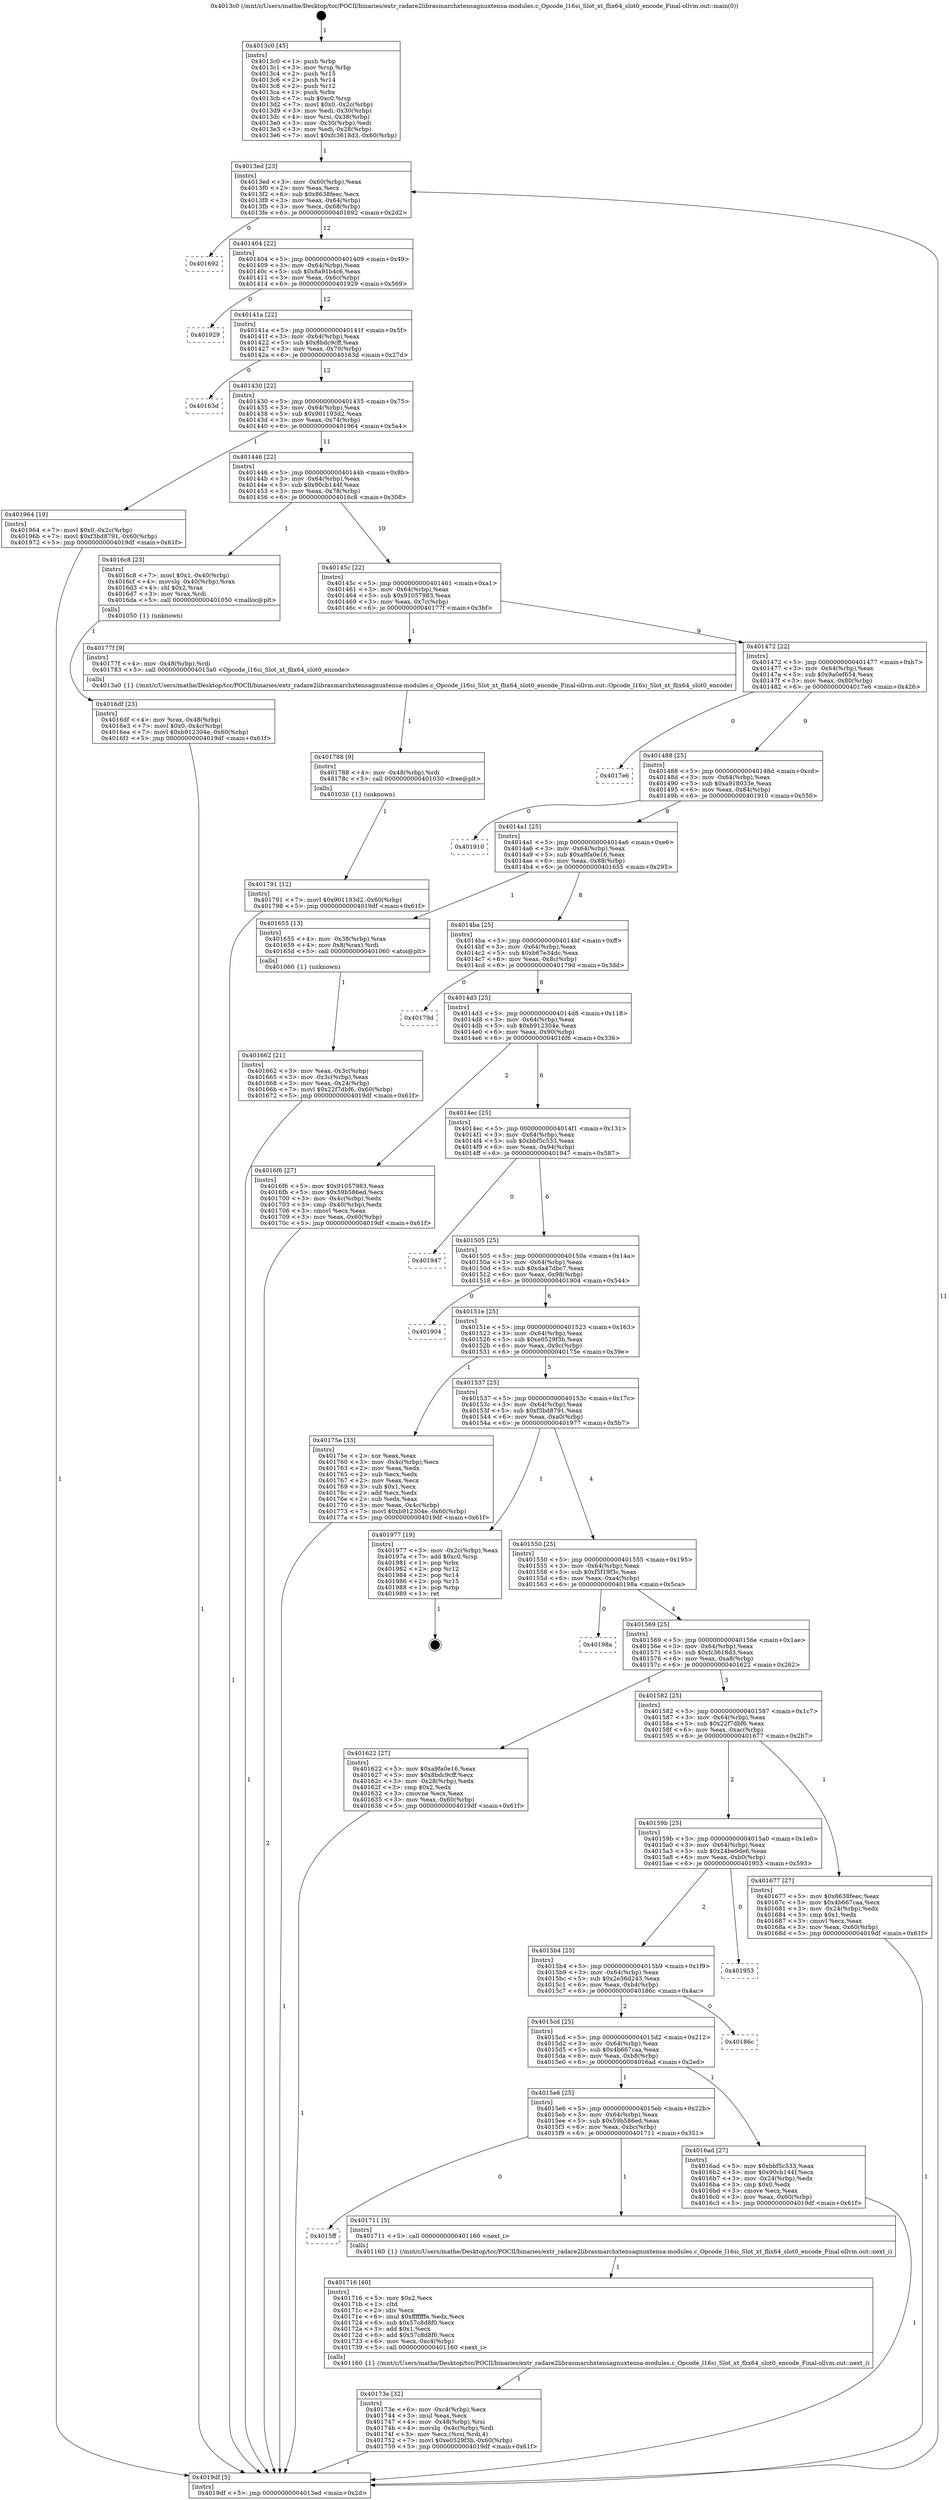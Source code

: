 digraph "0x4013c0" {
  label = "0x4013c0 (/mnt/c/Users/mathe/Desktop/tcc/POCII/binaries/extr_radare2librasmarchxtensagnuxtensa-modules.c_Opcode_l16si_Slot_xt_flix64_slot0_encode_Final-ollvm.out::main(0))"
  labelloc = "t"
  node[shape=record]

  Entry [label="",width=0.3,height=0.3,shape=circle,fillcolor=black,style=filled]
  "0x4013ed" [label="{
     0x4013ed [23]\l
     | [instrs]\l
     &nbsp;&nbsp;0x4013ed \<+3\>: mov -0x60(%rbp),%eax\l
     &nbsp;&nbsp;0x4013f0 \<+2\>: mov %eax,%ecx\l
     &nbsp;&nbsp;0x4013f2 \<+6\>: sub $0x8638feec,%ecx\l
     &nbsp;&nbsp;0x4013f8 \<+3\>: mov %eax,-0x64(%rbp)\l
     &nbsp;&nbsp;0x4013fb \<+3\>: mov %ecx,-0x68(%rbp)\l
     &nbsp;&nbsp;0x4013fe \<+6\>: je 0000000000401692 \<main+0x2d2\>\l
  }"]
  "0x401692" [label="{
     0x401692\l
  }", style=dashed]
  "0x401404" [label="{
     0x401404 [22]\l
     | [instrs]\l
     &nbsp;&nbsp;0x401404 \<+5\>: jmp 0000000000401409 \<main+0x49\>\l
     &nbsp;&nbsp;0x401409 \<+3\>: mov -0x64(%rbp),%eax\l
     &nbsp;&nbsp;0x40140c \<+5\>: sub $0x8a91b4c6,%eax\l
     &nbsp;&nbsp;0x401411 \<+3\>: mov %eax,-0x6c(%rbp)\l
     &nbsp;&nbsp;0x401414 \<+6\>: je 0000000000401929 \<main+0x569\>\l
  }"]
  Exit [label="",width=0.3,height=0.3,shape=circle,fillcolor=black,style=filled,peripheries=2]
  "0x401929" [label="{
     0x401929\l
  }", style=dashed]
  "0x40141a" [label="{
     0x40141a [22]\l
     | [instrs]\l
     &nbsp;&nbsp;0x40141a \<+5\>: jmp 000000000040141f \<main+0x5f\>\l
     &nbsp;&nbsp;0x40141f \<+3\>: mov -0x64(%rbp),%eax\l
     &nbsp;&nbsp;0x401422 \<+5\>: sub $0x8bdc9cff,%eax\l
     &nbsp;&nbsp;0x401427 \<+3\>: mov %eax,-0x70(%rbp)\l
     &nbsp;&nbsp;0x40142a \<+6\>: je 000000000040163d \<main+0x27d\>\l
  }"]
  "0x401791" [label="{
     0x401791 [12]\l
     | [instrs]\l
     &nbsp;&nbsp;0x401791 \<+7\>: movl $0x901193d2,-0x60(%rbp)\l
     &nbsp;&nbsp;0x401798 \<+5\>: jmp 00000000004019df \<main+0x61f\>\l
  }"]
  "0x40163d" [label="{
     0x40163d\l
  }", style=dashed]
  "0x401430" [label="{
     0x401430 [22]\l
     | [instrs]\l
     &nbsp;&nbsp;0x401430 \<+5\>: jmp 0000000000401435 \<main+0x75\>\l
     &nbsp;&nbsp;0x401435 \<+3\>: mov -0x64(%rbp),%eax\l
     &nbsp;&nbsp;0x401438 \<+5\>: sub $0x901193d2,%eax\l
     &nbsp;&nbsp;0x40143d \<+3\>: mov %eax,-0x74(%rbp)\l
     &nbsp;&nbsp;0x401440 \<+6\>: je 0000000000401964 \<main+0x5a4\>\l
  }"]
  "0x401788" [label="{
     0x401788 [9]\l
     | [instrs]\l
     &nbsp;&nbsp;0x401788 \<+4\>: mov -0x48(%rbp),%rdi\l
     &nbsp;&nbsp;0x40178c \<+5\>: call 0000000000401030 \<free@plt\>\l
     | [calls]\l
     &nbsp;&nbsp;0x401030 \{1\} (unknown)\l
  }"]
  "0x401964" [label="{
     0x401964 [19]\l
     | [instrs]\l
     &nbsp;&nbsp;0x401964 \<+7\>: movl $0x0,-0x2c(%rbp)\l
     &nbsp;&nbsp;0x40196b \<+7\>: movl $0xf3bd8791,-0x60(%rbp)\l
     &nbsp;&nbsp;0x401972 \<+5\>: jmp 00000000004019df \<main+0x61f\>\l
  }"]
  "0x401446" [label="{
     0x401446 [22]\l
     | [instrs]\l
     &nbsp;&nbsp;0x401446 \<+5\>: jmp 000000000040144b \<main+0x8b\>\l
     &nbsp;&nbsp;0x40144b \<+3\>: mov -0x64(%rbp),%eax\l
     &nbsp;&nbsp;0x40144e \<+5\>: sub $0x90cb144f,%eax\l
     &nbsp;&nbsp;0x401453 \<+3\>: mov %eax,-0x78(%rbp)\l
     &nbsp;&nbsp;0x401456 \<+6\>: je 00000000004016c8 \<main+0x308\>\l
  }"]
  "0x40173e" [label="{
     0x40173e [32]\l
     | [instrs]\l
     &nbsp;&nbsp;0x40173e \<+6\>: mov -0xc4(%rbp),%ecx\l
     &nbsp;&nbsp;0x401744 \<+3\>: imul %eax,%ecx\l
     &nbsp;&nbsp;0x401747 \<+4\>: mov -0x48(%rbp),%rsi\l
     &nbsp;&nbsp;0x40174b \<+4\>: movslq -0x4c(%rbp),%rdi\l
     &nbsp;&nbsp;0x40174f \<+3\>: mov %ecx,(%rsi,%rdi,4)\l
     &nbsp;&nbsp;0x401752 \<+7\>: movl $0xe0529f3b,-0x60(%rbp)\l
     &nbsp;&nbsp;0x401759 \<+5\>: jmp 00000000004019df \<main+0x61f\>\l
  }"]
  "0x4016c8" [label="{
     0x4016c8 [23]\l
     | [instrs]\l
     &nbsp;&nbsp;0x4016c8 \<+7\>: movl $0x1,-0x40(%rbp)\l
     &nbsp;&nbsp;0x4016cf \<+4\>: movslq -0x40(%rbp),%rax\l
     &nbsp;&nbsp;0x4016d3 \<+4\>: shl $0x2,%rax\l
     &nbsp;&nbsp;0x4016d7 \<+3\>: mov %rax,%rdi\l
     &nbsp;&nbsp;0x4016da \<+5\>: call 0000000000401050 \<malloc@plt\>\l
     | [calls]\l
     &nbsp;&nbsp;0x401050 \{1\} (unknown)\l
  }"]
  "0x40145c" [label="{
     0x40145c [22]\l
     | [instrs]\l
     &nbsp;&nbsp;0x40145c \<+5\>: jmp 0000000000401461 \<main+0xa1\>\l
     &nbsp;&nbsp;0x401461 \<+3\>: mov -0x64(%rbp),%eax\l
     &nbsp;&nbsp;0x401464 \<+5\>: sub $0x91057983,%eax\l
     &nbsp;&nbsp;0x401469 \<+3\>: mov %eax,-0x7c(%rbp)\l
     &nbsp;&nbsp;0x40146c \<+6\>: je 000000000040177f \<main+0x3bf\>\l
  }"]
  "0x401716" [label="{
     0x401716 [40]\l
     | [instrs]\l
     &nbsp;&nbsp;0x401716 \<+5\>: mov $0x2,%ecx\l
     &nbsp;&nbsp;0x40171b \<+1\>: cltd\l
     &nbsp;&nbsp;0x40171c \<+2\>: idiv %ecx\l
     &nbsp;&nbsp;0x40171e \<+6\>: imul $0xfffffffe,%edx,%ecx\l
     &nbsp;&nbsp;0x401724 \<+6\>: sub $0x57c8d8f0,%ecx\l
     &nbsp;&nbsp;0x40172a \<+3\>: add $0x1,%ecx\l
     &nbsp;&nbsp;0x40172d \<+6\>: add $0x57c8d8f0,%ecx\l
     &nbsp;&nbsp;0x401733 \<+6\>: mov %ecx,-0xc4(%rbp)\l
     &nbsp;&nbsp;0x401739 \<+5\>: call 0000000000401160 \<next_i\>\l
     | [calls]\l
     &nbsp;&nbsp;0x401160 \{1\} (/mnt/c/Users/mathe/Desktop/tcc/POCII/binaries/extr_radare2librasmarchxtensagnuxtensa-modules.c_Opcode_l16si_Slot_xt_flix64_slot0_encode_Final-ollvm.out::next_i)\l
  }"]
  "0x40177f" [label="{
     0x40177f [9]\l
     | [instrs]\l
     &nbsp;&nbsp;0x40177f \<+4\>: mov -0x48(%rbp),%rdi\l
     &nbsp;&nbsp;0x401783 \<+5\>: call 00000000004013a0 \<Opcode_l16si_Slot_xt_flix64_slot0_encode\>\l
     | [calls]\l
     &nbsp;&nbsp;0x4013a0 \{1\} (/mnt/c/Users/mathe/Desktop/tcc/POCII/binaries/extr_radare2librasmarchxtensagnuxtensa-modules.c_Opcode_l16si_Slot_xt_flix64_slot0_encode_Final-ollvm.out::Opcode_l16si_Slot_xt_flix64_slot0_encode)\l
  }"]
  "0x401472" [label="{
     0x401472 [22]\l
     | [instrs]\l
     &nbsp;&nbsp;0x401472 \<+5\>: jmp 0000000000401477 \<main+0xb7\>\l
     &nbsp;&nbsp;0x401477 \<+3\>: mov -0x64(%rbp),%eax\l
     &nbsp;&nbsp;0x40147a \<+5\>: sub $0x9a0ef654,%eax\l
     &nbsp;&nbsp;0x40147f \<+3\>: mov %eax,-0x80(%rbp)\l
     &nbsp;&nbsp;0x401482 \<+6\>: je 00000000004017e6 \<main+0x426\>\l
  }"]
  "0x4015ff" [label="{
     0x4015ff\l
  }", style=dashed]
  "0x4017e6" [label="{
     0x4017e6\l
  }", style=dashed]
  "0x401488" [label="{
     0x401488 [25]\l
     | [instrs]\l
     &nbsp;&nbsp;0x401488 \<+5\>: jmp 000000000040148d \<main+0xcd\>\l
     &nbsp;&nbsp;0x40148d \<+3\>: mov -0x64(%rbp),%eax\l
     &nbsp;&nbsp;0x401490 \<+5\>: sub $0xa918033e,%eax\l
     &nbsp;&nbsp;0x401495 \<+6\>: mov %eax,-0x84(%rbp)\l
     &nbsp;&nbsp;0x40149b \<+6\>: je 0000000000401910 \<main+0x550\>\l
  }"]
  "0x401711" [label="{
     0x401711 [5]\l
     | [instrs]\l
     &nbsp;&nbsp;0x401711 \<+5\>: call 0000000000401160 \<next_i\>\l
     | [calls]\l
     &nbsp;&nbsp;0x401160 \{1\} (/mnt/c/Users/mathe/Desktop/tcc/POCII/binaries/extr_radare2librasmarchxtensagnuxtensa-modules.c_Opcode_l16si_Slot_xt_flix64_slot0_encode_Final-ollvm.out::next_i)\l
  }"]
  "0x401910" [label="{
     0x401910\l
  }", style=dashed]
  "0x4014a1" [label="{
     0x4014a1 [25]\l
     | [instrs]\l
     &nbsp;&nbsp;0x4014a1 \<+5\>: jmp 00000000004014a6 \<main+0xe6\>\l
     &nbsp;&nbsp;0x4014a6 \<+3\>: mov -0x64(%rbp),%eax\l
     &nbsp;&nbsp;0x4014a9 \<+5\>: sub $0xa9fa0e16,%eax\l
     &nbsp;&nbsp;0x4014ae \<+6\>: mov %eax,-0x88(%rbp)\l
     &nbsp;&nbsp;0x4014b4 \<+6\>: je 0000000000401655 \<main+0x295\>\l
  }"]
  "0x4016df" [label="{
     0x4016df [23]\l
     | [instrs]\l
     &nbsp;&nbsp;0x4016df \<+4\>: mov %rax,-0x48(%rbp)\l
     &nbsp;&nbsp;0x4016e3 \<+7\>: movl $0x0,-0x4c(%rbp)\l
     &nbsp;&nbsp;0x4016ea \<+7\>: movl $0xb912304e,-0x60(%rbp)\l
     &nbsp;&nbsp;0x4016f1 \<+5\>: jmp 00000000004019df \<main+0x61f\>\l
  }"]
  "0x401655" [label="{
     0x401655 [13]\l
     | [instrs]\l
     &nbsp;&nbsp;0x401655 \<+4\>: mov -0x38(%rbp),%rax\l
     &nbsp;&nbsp;0x401659 \<+4\>: mov 0x8(%rax),%rdi\l
     &nbsp;&nbsp;0x40165d \<+5\>: call 0000000000401060 \<atoi@plt\>\l
     | [calls]\l
     &nbsp;&nbsp;0x401060 \{1\} (unknown)\l
  }"]
  "0x4014ba" [label="{
     0x4014ba [25]\l
     | [instrs]\l
     &nbsp;&nbsp;0x4014ba \<+5\>: jmp 00000000004014bf \<main+0xff\>\l
     &nbsp;&nbsp;0x4014bf \<+3\>: mov -0x64(%rbp),%eax\l
     &nbsp;&nbsp;0x4014c2 \<+5\>: sub $0xb67e34dc,%eax\l
     &nbsp;&nbsp;0x4014c7 \<+6\>: mov %eax,-0x8c(%rbp)\l
     &nbsp;&nbsp;0x4014cd \<+6\>: je 000000000040179d \<main+0x3dd\>\l
  }"]
  "0x4015e6" [label="{
     0x4015e6 [25]\l
     | [instrs]\l
     &nbsp;&nbsp;0x4015e6 \<+5\>: jmp 00000000004015eb \<main+0x22b\>\l
     &nbsp;&nbsp;0x4015eb \<+3\>: mov -0x64(%rbp),%eax\l
     &nbsp;&nbsp;0x4015ee \<+5\>: sub $0x59b586ed,%eax\l
     &nbsp;&nbsp;0x4015f3 \<+6\>: mov %eax,-0xbc(%rbp)\l
     &nbsp;&nbsp;0x4015f9 \<+6\>: je 0000000000401711 \<main+0x351\>\l
  }"]
  "0x40179d" [label="{
     0x40179d\l
  }", style=dashed]
  "0x4014d3" [label="{
     0x4014d3 [25]\l
     | [instrs]\l
     &nbsp;&nbsp;0x4014d3 \<+5\>: jmp 00000000004014d8 \<main+0x118\>\l
     &nbsp;&nbsp;0x4014d8 \<+3\>: mov -0x64(%rbp),%eax\l
     &nbsp;&nbsp;0x4014db \<+5\>: sub $0xb912304e,%eax\l
     &nbsp;&nbsp;0x4014e0 \<+6\>: mov %eax,-0x90(%rbp)\l
     &nbsp;&nbsp;0x4014e6 \<+6\>: je 00000000004016f6 \<main+0x336\>\l
  }"]
  "0x4016ad" [label="{
     0x4016ad [27]\l
     | [instrs]\l
     &nbsp;&nbsp;0x4016ad \<+5\>: mov $0xbbf5c533,%eax\l
     &nbsp;&nbsp;0x4016b2 \<+5\>: mov $0x90cb144f,%ecx\l
     &nbsp;&nbsp;0x4016b7 \<+3\>: mov -0x24(%rbp),%edx\l
     &nbsp;&nbsp;0x4016ba \<+3\>: cmp $0x0,%edx\l
     &nbsp;&nbsp;0x4016bd \<+3\>: cmove %ecx,%eax\l
     &nbsp;&nbsp;0x4016c0 \<+3\>: mov %eax,-0x60(%rbp)\l
     &nbsp;&nbsp;0x4016c3 \<+5\>: jmp 00000000004019df \<main+0x61f\>\l
  }"]
  "0x4016f6" [label="{
     0x4016f6 [27]\l
     | [instrs]\l
     &nbsp;&nbsp;0x4016f6 \<+5\>: mov $0x91057983,%eax\l
     &nbsp;&nbsp;0x4016fb \<+5\>: mov $0x59b586ed,%ecx\l
     &nbsp;&nbsp;0x401700 \<+3\>: mov -0x4c(%rbp),%edx\l
     &nbsp;&nbsp;0x401703 \<+3\>: cmp -0x40(%rbp),%edx\l
     &nbsp;&nbsp;0x401706 \<+3\>: cmovl %ecx,%eax\l
     &nbsp;&nbsp;0x401709 \<+3\>: mov %eax,-0x60(%rbp)\l
     &nbsp;&nbsp;0x40170c \<+5\>: jmp 00000000004019df \<main+0x61f\>\l
  }"]
  "0x4014ec" [label="{
     0x4014ec [25]\l
     | [instrs]\l
     &nbsp;&nbsp;0x4014ec \<+5\>: jmp 00000000004014f1 \<main+0x131\>\l
     &nbsp;&nbsp;0x4014f1 \<+3\>: mov -0x64(%rbp),%eax\l
     &nbsp;&nbsp;0x4014f4 \<+5\>: sub $0xbbf5c533,%eax\l
     &nbsp;&nbsp;0x4014f9 \<+6\>: mov %eax,-0x94(%rbp)\l
     &nbsp;&nbsp;0x4014ff \<+6\>: je 0000000000401947 \<main+0x587\>\l
  }"]
  "0x4015cd" [label="{
     0x4015cd [25]\l
     | [instrs]\l
     &nbsp;&nbsp;0x4015cd \<+5\>: jmp 00000000004015d2 \<main+0x212\>\l
     &nbsp;&nbsp;0x4015d2 \<+3\>: mov -0x64(%rbp),%eax\l
     &nbsp;&nbsp;0x4015d5 \<+5\>: sub $0x4b667caa,%eax\l
     &nbsp;&nbsp;0x4015da \<+6\>: mov %eax,-0xb8(%rbp)\l
     &nbsp;&nbsp;0x4015e0 \<+6\>: je 00000000004016ad \<main+0x2ed\>\l
  }"]
  "0x401947" [label="{
     0x401947\l
  }", style=dashed]
  "0x401505" [label="{
     0x401505 [25]\l
     | [instrs]\l
     &nbsp;&nbsp;0x401505 \<+5\>: jmp 000000000040150a \<main+0x14a\>\l
     &nbsp;&nbsp;0x40150a \<+3\>: mov -0x64(%rbp),%eax\l
     &nbsp;&nbsp;0x40150d \<+5\>: sub $0xda47dbc7,%eax\l
     &nbsp;&nbsp;0x401512 \<+6\>: mov %eax,-0x98(%rbp)\l
     &nbsp;&nbsp;0x401518 \<+6\>: je 0000000000401904 \<main+0x544\>\l
  }"]
  "0x40186c" [label="{
     0x40186c\l
  }", style=dashed]
  "0x401904" [label="{
     0x401904\l
  }", style=dashed]
  "0x40151e" [label="{
     0x40151e [25]\l
     | [instrs]\l
     &nbsp;&nbsp;0x40151e \<+5\>: jmp 0000000000401523 \<main+0x163\>\l
     &nbsp;&nbsp;0x401523 \<+3\>: mov -0x64(%rbp),%eax\l
     &nbsp;&nbsp;0x401526 \<+5\>: sub $0xe0529f3b,%eax\l
     &nbsp;&nbsp;0x40152b \<+6\>: mov %eax,-0x9c(%rbp)\l
     &nbsp;&nbsp;0x401531 \<+6\>: je 000000000040175e \<main+0x39e\>\l
  }"]
  "0x4015b4" [label="{
     0x4015b4 [25]\l
     | [instrs]\l
     &nbsp;&nbsp;0x4015b4 \<+5\>: jmp 00000000004015b9 \<main+0x1f9\>\l
     &nbsp;&nbsp;0x4015b9 \<+3\>: mov -0x64(%rbp),%eax\l
     &nbsp;&nbsp;0x4015bc \<+5\>: sub $0x2e36d243,%eax\l
     &nbsp;&nbsp;0x4015c1 \<+6\>: mov %eax,-0xb4(%rbp)\l
     &nbsp;&nbsp;0x4015c7 \<+6\>: je 000000000040186c \<main+0x4ac\>\l
  }"]
  "0x40175e" [label="{
     0x40175e [33]\l
     | [instrs]\l
     &nbsp;&nbsp;0x40175e \<+2\>: xor %eax,%eax\l
     &nbsp;&nbsp;0x401760 \<+3\>: mov -0x4c(%rbp),%ecx\l
     &nbsp;&nbsp;0x401763 \<+2\>: mov %eax,%edx\l
     &nbsp;&nbsp;0x401765 \<+2\>: sub %ecx,%edx\l
     &nbsp;&nbsp;0x401767 \<+2\>: mov %eax,%ecx\l
     &nbsp;&nbsp;0x401769 \<+3\>: sub $0x1,%ecx\l
     &nbsp;&nbsp;0x40176c \<+2\>: add %ecx,%edx\l
     &nbsp;&nbsp;0x40176e \<+2\>: sub %edx,%eax\l
     &nbsp;&nbsp;0x401770 \<+3\>: mov %eax,-0x4c(%rbp)\l
     &nbsp;&nbsp;0x401773 \<+7\>: movl $0xb912304e,-0x60(%rbp)\l
     &nbsp;&nbsp;0x40177a \<+5\>: jmp 00000000004019df \<main+0x61f\>\l
  }"]
  "0x401537" [label="{
     0x401537 [25]\l
     | [instrs]\l
     &nbsp;&nbsp;0x401537 \<+5\>: jmp 000000000040153c \<main+0x17c\>\l
     &nbsp;&nbsp;0x40153c \<+3\>: mov -0x64(%rbp),%eax\l
     &nbsp;&nbsp;0x40153f \<+5\>: sub $0xf3bd8791,%eax\l
     &nbsp;&nbsp;0x401544 \<+6\>: mov %eax,-0xa0(%rbp)\l
     &nbsp;&nbsp;0x40154a \<+6\>: je 0000000000401977 \<main+0x5b7\>\l
  }"]
  "0x401953" [label="{
     0x401953\l
  }", style=dashed]
  "0x401977" [label="{
     0x401977 [19]\l
     | [instrs]\l
     &nbsp;&nbsp;0x401977 \<+3\>: mov -0x2c(%rbp),%eax\l
     &nbsp;&nbsp;0x40197a \<+7\>: add $0xc0,%rsp\l
     &nbsp;&nbsp;0x401981 \<+1\>: pop %rbx\l
     &nbsp;&nbsp;0x401982 \<+2\>: pop %r12\l
     &nbsp;&nbsp;0x401984 \<+2\>: pop %r14\l
     &nbsp;&nbsp;0x401986 \<+2\>: pop %r15\l
     &nbsp;&nbsp;0x401988 \<+1\>: pop %rbp\l
     &nbsp;&nbsp;0x401989 \<+1\>: ret\l
  }"]
  "0x401550" [label="{
     0x401550 [25]\l
     | [instrs]\l
     &nbsp;&nbsp;0x401550 \<+5\>: jmp 0000000000401555 \<main+0x195\>\l
     &nbsp;&nbsp;0x401555 \<+3\>: mov -0x64(%rbp),%eax\l
     &nbsp;&nbsp;0x401558 \<+5\>: sub $0xf5f19f3c,%eax\l
     &nbsp;&nbsp;0x40155d \<+6\>: mov %eax,-0xa4(%rbp)\l
     &nbsp;&nbsp;0x401563 \<+6\>: je 000000000040198a \<main+0x5ca\>\l
  }"]
  "0x40159b" [label="{
     0x40159b [25]\l
     | [instrs]\l
     &nbsp;&nbsp;0x40159b \<+5\>: jmp 00000000004015a0 \<main+0x1e0\>\l
     &nbsp;&nbsp;0x4015a0 \<+3\>: mov -0x64(%rbp),%eax\l
     &nbsp;&nbsp;0x4015a3 \<+5\>: sub $0x24be9de6,%eax\l
     &nbsp;&nbsp;0x4015a8 \<+6\>: mov %eax,-0xb0(%rbp)\l
     &nbsp;&nbsp;0x4015ae \<+6\>: je 0000000000401953 \<main+0x593\>\l
  }"]
  "0x40198a" [label="{
     0x40198a\l
  }", style=dashed]
  "0x401569" [label="{
     0x401569 [25]\l
     | [instrs]\l
     &nbsp;&nbsp;0x401569 \<+5\>: jmp 000000000040156e \<main+0x1ae\>\l
     &nbsp;&nbsp;0x40156e \<+3\>: mov -0x64(%rbp),%eax\l
     &nbsp;&nbsp;0x401571 \<+5\>: sub $0xfc3618d3,%eax\l
     &nbsp;&nbsp;0x401576 \<+6\>: mov %eax,-0xa8(%rbp)\l
     &nbsp;&nbsp;0x40157c \<+6\>: je 0000000000401622 \<main+0x262\>\l
  }"]
  "0x401677" [label="{
     0x401677 [27]\l
     | [instrs]\l
     &nbsp;&nbsp;0x401677 \<+5\>: mov $0x8638feec,%eax\l
     &nbsp;&nbsp;0x40167c \<+5\>: mov $0x4b667caa,%ecx\l
     &nbsp;&nbsp;0x401681 \<+3\>: mov -0x24(%rbp),%edx\l
     &nbsp;&nbsp;0x401684 \<+3\>: cmp $0x1,%edx\l
     &nbsp;&nbsp;0x401687 \<+3\>: cmovl %ecx,%eax\l
     &nbsp;&nbsp;0x40168a \<+3\>: mov %eax,-0x60(%rbp)\l
     &nbsp;&nbsp;0x40168d \<+5\>: jmp 00000000004019df \<main+0x61f\>\l
  }"]
  "0x401622" [label="{
     0x401622 [27]\l
     | [instrs]\l
     &nbsp;&nbsp;0x401622 \<+5\>: mov $0xa9fa0e16,%eax\l
     &nbsp;&nbsp;0x401627 \<+5\>: mov $0x8bdc9cff,%ecx\l
     &nbsp;&nbsp;0x40162c \<+3\>: mov -0x28(%rbp),%edx\l
     &nbsp;&nbsp;0x40162f \<+3\>: cmp $0x2,%edx\l
     &nbsp;&nbsp;0x401632 \<+3\>: cmovne %ecx,%eax\l
     &nbsp;&nbsp;0x401635 \<+3\>: mov %eax,-0x60(%rbp)\l
     &nbsp;&nbsp;0x401638 \<+5\>: jmp 00000000004019df \<main+0x61f\>\l
  }"]
  "0x401582" [label="{
     0x401582 [25]\l
     | [instrs]\l
     &nbsp;&nbsp;0x401582 \<+5\>: jmp 0000000000401587 \<main+0x1c7\>\l
     &nbsp;&nbsp;0x401587 \<+3\>: mov -0x64(%rbp),%eax\l
     &nbsp;&nbsp;0x40158a \<+5\>: sub $0x22f7dbf6,%eax\l
     &nbsp;&nbsp;0x40158f \<+6\>: mov %eax,-0xac(%rbp)\l
     &nbsp;&nbsp;0x401595 \<+6\>: je 0000000000401677 \<main+0x2b7\>\l
  }"]
  "0x4019df" [label="{
     0x4019df [5]\l
     | [instrs]\l
     &nbsp;&nbsp;0x4019df \<+5\>: jmp 00000000004013ed \<main+0x2d\>\l
  }"]
  "0x4013c0" [label="{
     0x4013c0 [45]\l
     | [instrs]\l
     &nbsp;&nbsp;0x4013c0 \<+1\>: push %rbp\l
     &nbsp;&nbsp;0x4013c1 \<+3\>: mov %rsp,%rbp\l
     &nbsp;&nbsp;0x4013c4 \<+2\>: push %r15\l
     &nbsp;&nbsp;0x4013c6 \<+2\>: push %r14\l
     &nbsp;&nbsp;0x4013c8 \<+2\>: push %r12\l
     &nbsp;&nbsp;0x4013ca \<+1\>: push %rbx\l
     &nbsp;&nbsp;0x4013cb \<+7\>: sub $0xc0,%rsp\l
     &nbsp;&nbsp;0x4013d2 \<+7\>: movl $0x0,-0x2c(%rbp)\l
     &nbsp;&nbsp;0x4013d9 \<+3\>: mov %edi,-0x30(%rbp)\l
     &nbsp;&nbsp;0x4013dc \<+4\>: mov %rsi,-0x38(%rbp)\l
     &nbsp;&nbsp;0x4013e0 \<+3\>: mov -0x30(%rbp),%edi\l
     &nbsp;&nbsp;0x4013e3 \<+3\>: mov %edi,-0x28(%rbp)\l
     &nbsp;&nbsp;0x4013e6 \<+7\>: movl $0xfc3618d3,-0x60(%rbp)\l
  }"]
  "0x401662" [label="{
     0x401662 [21]\l
     | [instrs]\l
     &nbsp;&nbsp;0x401662 \<+3\>: mov %eax,-0x3c(%rbp)\l
     &nbsp;&nbsp;0x401665 \<+3\>: mov -0x3c(%rbp),%eax\l
     &nbsp;&nbsp;0x401668 \<+3\>: mov %eax,-0x24(%rbp)\l
     &nbsp;&nbsp;0x40166b \<+7\>: movl $0x22f7dbf6,-0x60(%rbp)\l
     &nbsp;&nbsp;0x401672 \<+5\>: jmp 00000000004019df \<main+0x61f\>\l
  }"]
  Entry -> "0x4013c0" [label=" 1"]
  "0x4013ed" -> "0x401692" [label=" 0"]
  "0x4013ed" -> "0x401404" [label=" 12"]
  "0x401977" -> Exit [label=" 1"]
  "0x401404" -> "0x401929" [label=" 0"]
  "0x401404" -> "0x40141a" [label=" 12"]
  "0x401964" -> "0x4019df" [label=" 1"]
  "0x40141a" -> "0x40163d" [label=" 0"]
  "0x40141a" -> "0x401430" [label=" 12"]
  "0x401791" -> "0x4019df" [label=" 1"]
  "0x401430" -> "0x401964" [label=" 1"]
  "0x401430" -> "0x401446" [label=" 11"]
  "0x401788" -> "0x401791" [label=" 1"]
  "0x401446" -> "0x4016c8" [label=" 1"]
  "0x401446" -> "0x40145c" [label=" 10"]
  "0x40177f" -> "0x401788" [label=" 1"]
  "0x40145c" -> "0x40177f" [label=" 1"]
  "0x40145c" -> "0x401472" [label=" 9"]
  "0x40175e" -> "0x4019df" [label=" 1"]
  "0x401472" -> "0x4017e6" [label=" 0"]
  "0x401472" -> "0x401488" [label=" 9"]
  "0x40173e" -> "0x4019df" [label=" 1"]
  "0x401488" -> "0x401910" [label=" 0"]
  "0x401488" -> "0x4014a1" [label=" 9"]
  "0x401716" -> "0x40173e" [label=" 1"]
  "0x4014a1" -> "0x401655" [label=" 1"]
  "0x4014a1" -> "0x4014ba" [label=" 8"]
  "0x4015e6" -> "0x4015ff" [label=" 0"]
  "0x4014ba" -> "0x40179d" [label=" 0"]
  "0x4014ba" -> "0x4014d3" [label=" 8"]
  "0x4015e6" -> "0x401711" [label=" 1"]
  "0x4014d3" -> "0x4016f6" [label=" 2"]
  "0x4014d3" -> "0x4014ec" [label=" 6"]
  "0x401711" -> "0x401716" [label=" 1"]
  "0x4014ec" -> "0x401947" [label=" 0"]
  "0x4014ec" -> "0x401505" [label=" 6"]
  "0x4016df" -> "0x4019df" [label=" 1"]
  "0x401505" -> "0x401904" [label=" 0"]
  "0x401505" -> "0x40151e" [label=" 6"]
  "0x4016c8" -> "0x4016df" [label=" 1"]
  "0x40151e" -> "0x40175e" [label=" 1"]
  "0x40151e" -> "0x401537" [label=" 5"]
  "0x4015cd" -> "0x4015e6" [label=" 1"]
  "0x401537" -> "0x401977" [label=" 1"]
  "0x401537" -> "0x401550" [label=" 4"]
  "0x4015cd" -> "0x4016ad" [label=" 1"]
  "0x401550" -> "0x40198a" [label=" 0"]
  "0x401550" -> "0x401569" [label=" 4"]
  "0x4015b4" -> "0x4015cd" [label=" 2"]
  "0x401569" -> "0x401622" [label=" 1"]
  "0x401569" -> "0x401582" [label=" 3"]
  "0x401622" -> "0x4019df" [label=" 1"]
  "0x4013c0" -> "0x4013ed" [label=" 1"]
  "0x4019df" -> "0x4013ed" [label=" 11"]
  "0x401655" -> "0x401662" [label=" 1"]
  "0x401662" -> "0x4019df" [label=" 1"]
  "0x4015b4" -> "0x40186c" [label=" 0"]
  "0x401582" -> "0x401677" [label=" 1"]
  "0x401582" -> "0x40159b" [label=" 2"]
  "0x401677" -> "0x4019df" [label=" 1"]
  "0x4016f6" -> "0x4019df" [label=" 2"]
  "0x40159b" -> "0x401953" [label=" 0"]
  "0x40159b" -> "0x4015b4" [label=" 2"]
  "0x4016ad" -> "0x4019df" [label=" 1"]
}
